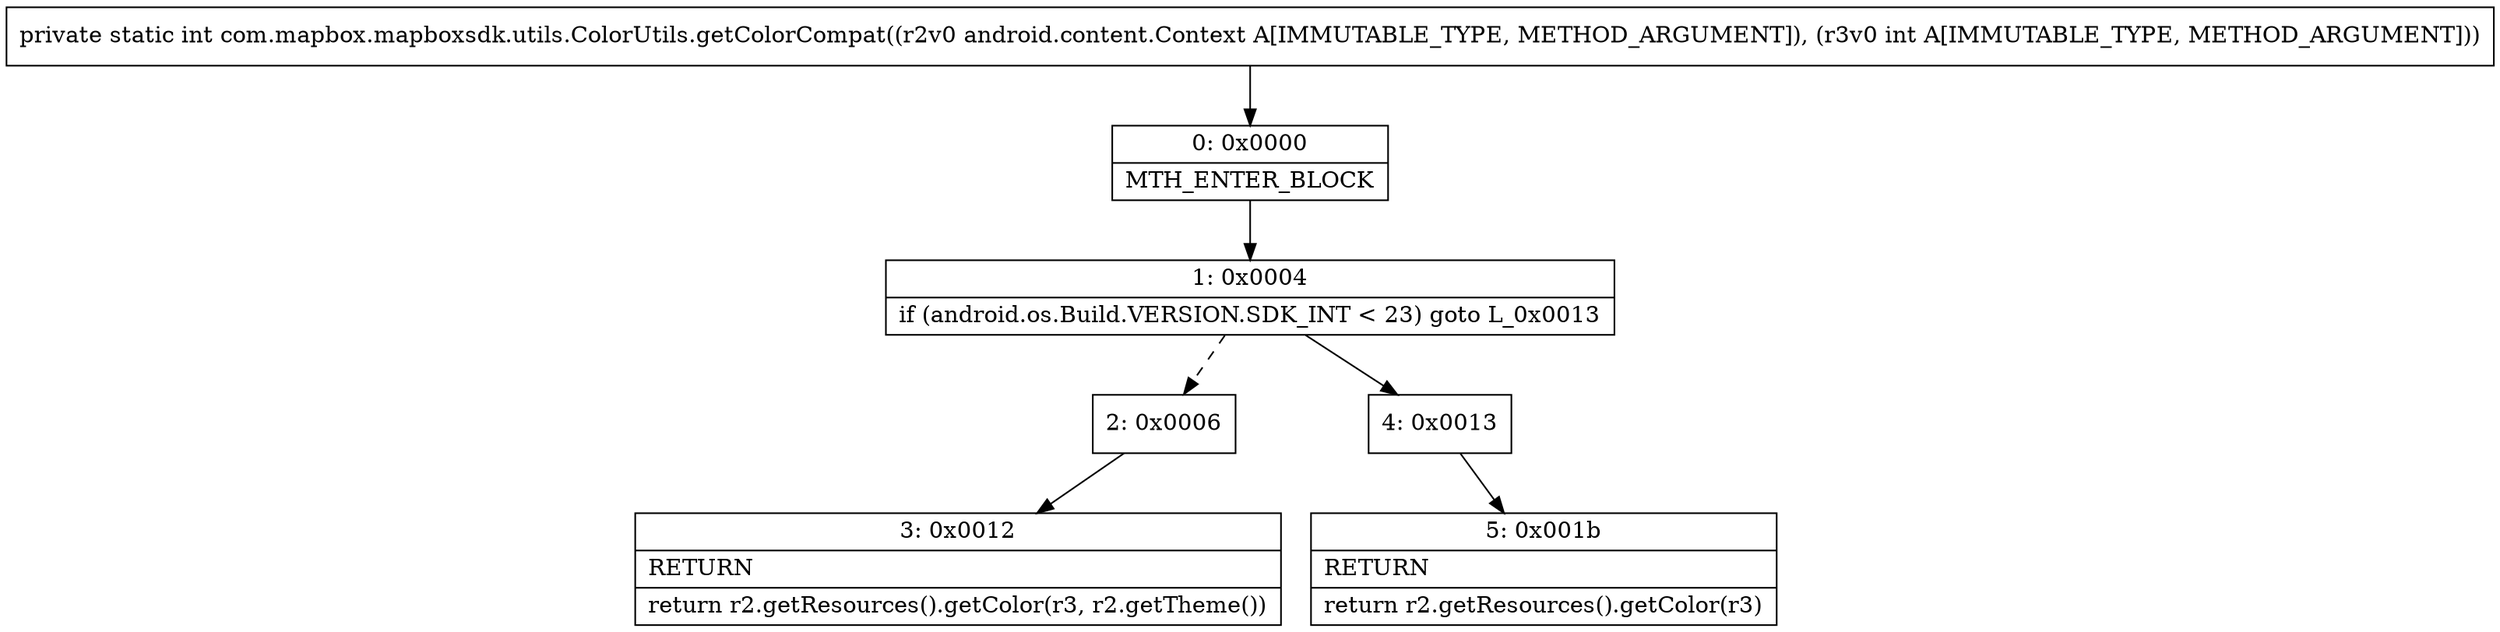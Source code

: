 digraph "CFG forcom.mapbox.mapboxsdk.utils.ColorUtils.getColorCompat(Landroid\/content\/Context;I)I" {
Node_0 [shape=record,label="{0\:\ 0x0000|MTH_ENTER_BLOCK\l}"];
Node_1 [shape=record,label="{1\:\ 0x0004|if (android.os.Build.VERSION.SDK_INT \< 23) goto L_0x0013\l}"];
Node_2 [shape=record,label="{2\:\ 0x0006}"];
Node_3 [shape=record,label="{3\:\ 0x0012|RETURN\l|return r2.getResources().getColor(r3, r2.getTheme())\l}"];
Node_4 [shape=record,label="{4\:\ 0x0013}"];
Node_5 [shape=record,label="{5\:\ 0x001b|RETURN\l|return r2.getResources().getColor(r3)\l}"];
MethodNode[shape=record,label="{private static int com.mapbox.mapboxsdk.utils.ColorUtils.getColorCompat((r2v0 android.content.Context A[IMMUTABLE_TYPE, METHOD_ARGUMENT]), (r3v0 int A[IMMUTABLE_TYPE, METHOD_ARGUMENT])) }"];
MethodNode -> Node_0;
Node_0 -> Node_1;
Node_1 -> Node_2[style=dashed];
Node_1 -> Node_4;
Node_2 -> Node_3;
Node_4 -> Node_5;
}

